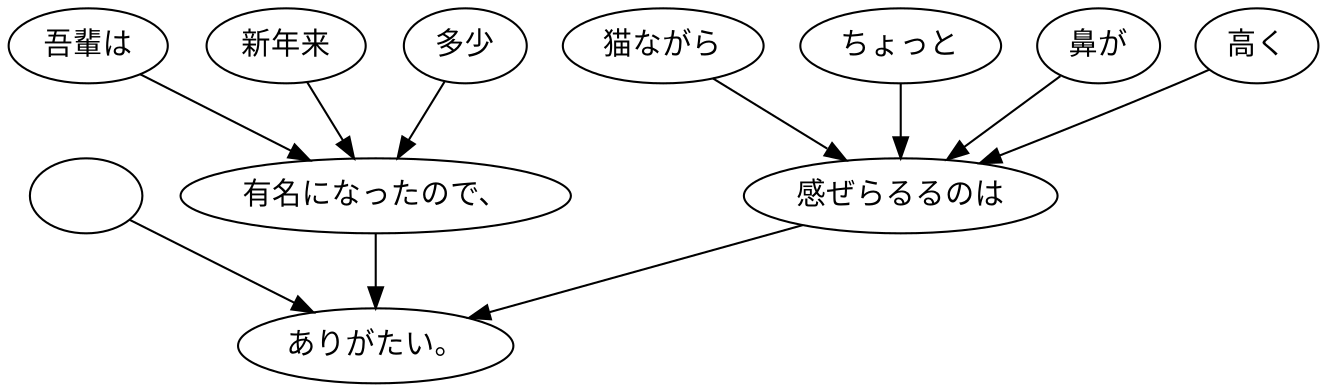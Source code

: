 digraph graph339 {
	node0 [label="　"];
	node1 [label="吾輩は"];
	node2 [label="新年来"];
	node3 [label="多少"];
	node4 [label="有名になったので、"];
	node5 [label="猫ながら"];
	node6 [label="ちょっと"];
	node7 [label="鼻が"];
	node8 [label="高く"];
	node9 [label="感ぜらるるのは"];
	node10 [label="ありがたい。"];
	node0 -> node10;
	node1 -> node4;
	node2 -> node4;
	node3 -> node4;
	node4 -> node10;
	node5 -> node9;
	node6 -> node9;
	node7 -> node9;
	node8 -> node9;
	node9 -> node10;
}

